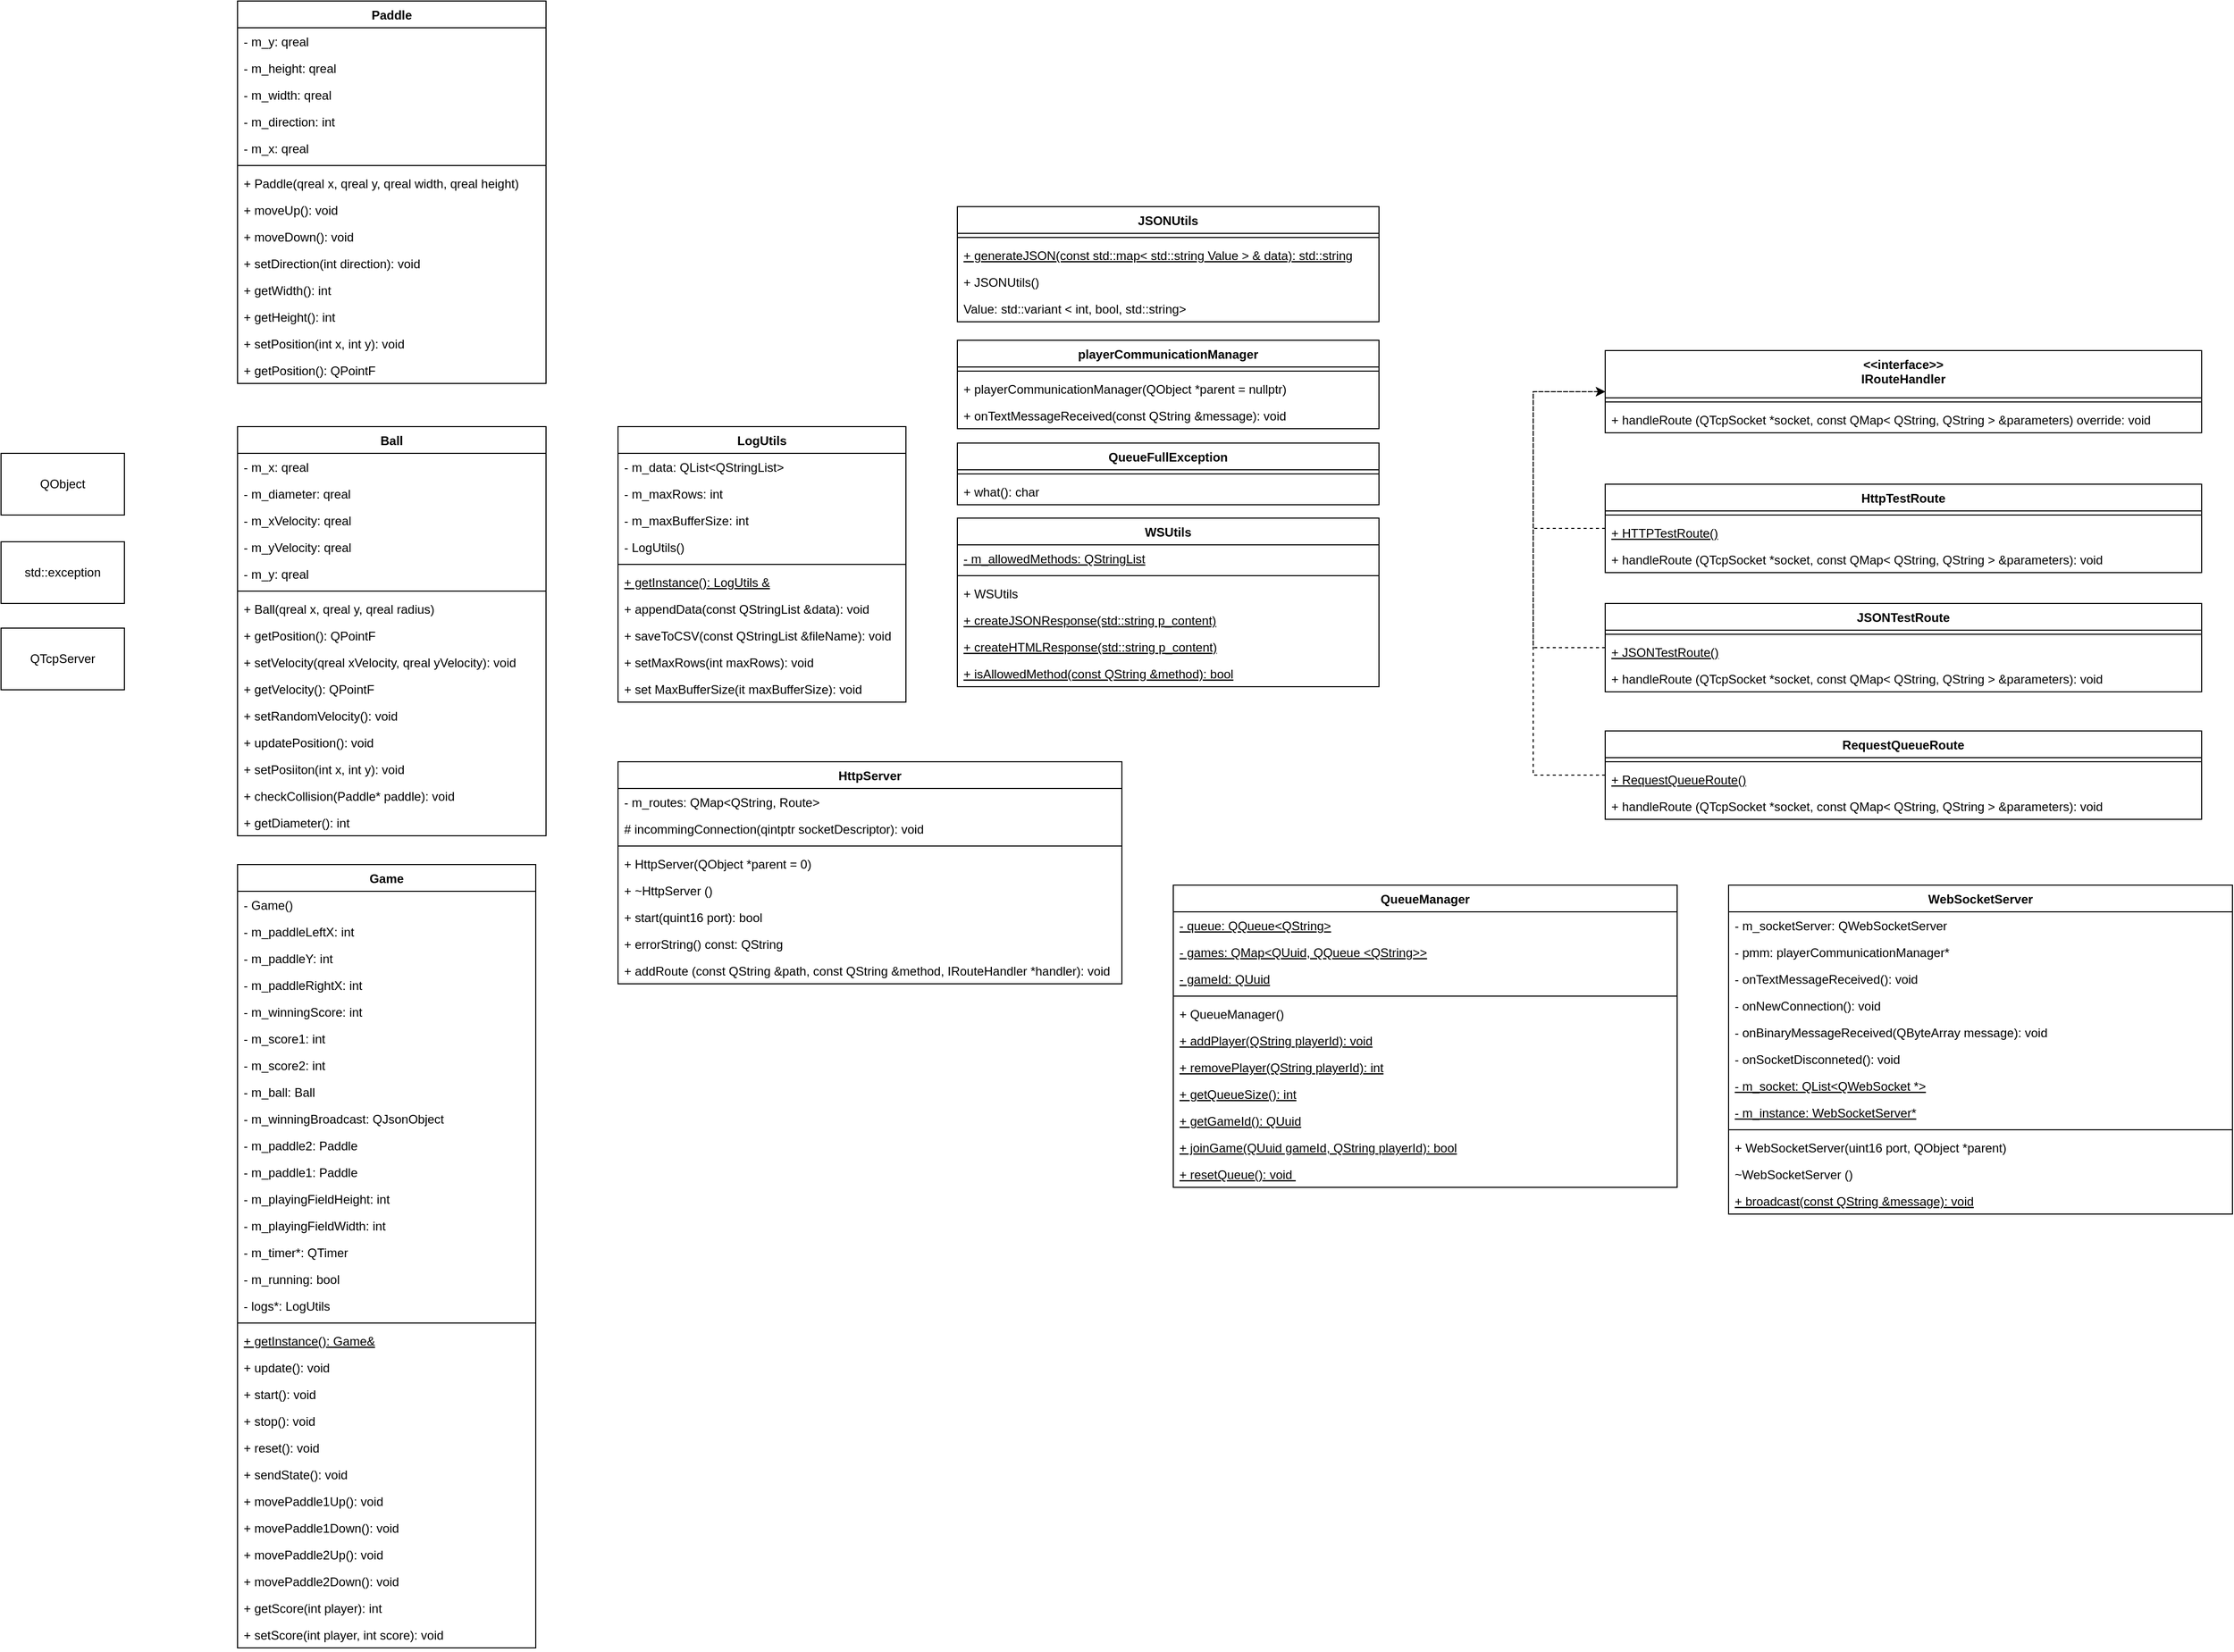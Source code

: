 <mxfile version="20.8.16" type="device"><diagram name="Seite-1" id="2sQhx_eZwAP0wPz7Xhob"><mxGraphModel dx="1865" dy="2414" grid="1" gridSize="10" guides="1" tooltips="1" connect="1" arrows="1" fold="1" page="1" pageScale="1" pageWidth="827" pageHeight="1169" math="0" shadow="0"><root><mxCell id="0"/><mxCell id="1" parent="0"/><mxCell id="B5m7wFDqo0zhQcDGige_-2" value="Ball" style="swimlane;fontStyle=1;align=center;verticalAlign=top;childLayout=stackLayout;horizontal=1;startSize=26;horizontalStack=0;resizeParent=1;resizeParentMax=0;resizeLast=0;collapsible=1;marginBottom=0;" vertex="1" parent="1"><mxGeometry x="300" y="54" width="300" height="398" as="geometry"/></mxCell><mxCell id="B5m7wFDqo0zhQcDGige_-222" value="- m_x: qreal" style="text;strokeColor=none;fillColor=none;align=left;verticalAlign=top;spacingLeft=4;spacingRight=4;overflow=hidden;rotatable=0;points=[[0,0.5],[1,0.5]];portConstraint=eastwest;" vertex="1" parent="B5m7wFDqo0zhQcDGige_-2"><mxGeometry y="26" width="300" height="26" as="geometry"/></mxCell><mxCell id="B5m7wFDqo0zhQcDGige_-223" value="- m_diameter: qreal" style="text;strokeColor=none;fillColor=none;align=left;verticalAlign=top;spacingLeft=4;spacingRight=4;overflow=hidden;rotatable=0;points=[[0,0.5],[1,0.5]];portConstraint=eastwest;" vertex="1" parent="B5m7wFDqo0zhQcDGige_-2"><mxGeometry y="52" width="300" height="26" as="geometry"/></mxCell><mxCell id="B5m7wFDqo0zhQcDGige_-224" value="- m_xVelocity: qreal" style="text;strokeColor=none;fillColor=none;align=left;verticalAlign=top;spacingLeft=4;spacingRight=4;overflow=hidden;rotatable=0;points=[[0,0.5],[1,0.5]];portConstraint=eastwest;" vertex="1" parent="B5m7wFDqo0zhQcDGige_-2"><mxGeometry y="78" width="300" height="26" as="geometry"/></mxCell><mxCell id="B5m7wFDqo0zhQcDGige_-225" value="- m_yVelocity: qreal" style="text;strokeColor=none;fillColor=none;align=left;verticalAlign=top;spacingLeft=4;spacingRight=4;overflow=hidden;rotatable=0;points=[[0,0.5],[1,0.5]];portConstraint=eastwest;" vertex="1" parent="B5m7wFDqo0zhQcDGige_-2"><mxGeometry y="104" width="300" height="26" as="geometry"/></mxCell><mxCell id="B5m7wFDqo0zhQcDGige_-3" value="- m_y: qreal" style="text;strokeColor=none;fillColor=none;align=left;verticalAlign=top;spacingLeft=4;spacingRight=4;overflow=hidden;rotatable=0;points=[[0,0.5],[1,0.5]];portConstraint=eastwest;" vertex="1" parent="B5m7wFDqo0zhQcDGige_-2"><mxGeometry y="130" width="300" height="26" as="geometry"/></mxCell><mxCell id="B5m7wFDqo0zhQcDGige_-4" value="" style="line;strokeWidth=1;fillColor=none;align=left;verticalAlign=middle;spacingTop=-1;spacingLeft=3;spacingRight=3;rotatable=0;labelPosition=right;points=[];portConstraint=eastwest;strokeColor=inherit;" vertex="1" parent="B5m7wFDqo0zhQcDGige_-2"><mxGeometry y="156" width="300" height="8" as="geometry"/></mxCell><mxCell id="B5m7wFDqo0zhQcDGige_-5" value="+ Ball(qreal x, qreal y, qreal radius)" style="text;strokeColor=none;fillColor=none;align=left;verticalAlign=top;spacingLeft=4;spacingRight=4;overflow=hidden;rotatable=0;points=[[0,0.5],[1,0.5]];portConstraint=eastwest;" vertex="1" parent="B5m7wFDqo0zhQcDGige_-2"><mxGeometry y="164" width="300" height="26" as="geometry"/></mxCell><mxCell id="B5m7wFDqo0zhQcDGige_-226" value="+ getPosition(): QPointF" style="text;strokeColor=none;fillColor=none;align=left;verticalAlign=top;spacingLeft=4;spacingRight=4;overflow=hidden;rotatable=0;points=[[0,0.5],[1,0.5]];portConstraint=eastwest;" vertex="1" parent="B5m7wFDqo0zhQcDGige_-2"><mxGeometry y="190" width="300" height="26" as="geometry"/></mxCell><mxCell id="B5m7wFDqo0zhQcDGige_-227" value="+ setVelocity(qreal xVelocity, qreal yVelocity): void" style="text;strokeColor=none;fillColor=none;align=left;verticalAlign=top;spacingLeft=4;spacingRight=4;overflow=hidden;rotatable=0;points=[[0,0.5],[1,0.5]];portConstraint=eastwest;" vertex="1" parent="B5m7wFDqo0zhQcDGige_-2"><mxGeometry y="216" width="300" height="26" as="geometry"/></mxCell><mxCell id="B5m7wFDqo0zhQcDGige_-228" value="+ getVelocity(): QPointF" style="text;strokeColor=none;fillColor=none;align=left;verticalAlign=top;spacingLeft=4;spacingRight=4;overflow=hidden;rotatable=0;points=[[0,0.5],[1,0.5]];portConstraint=eastwest;" vertex="1" parent="B5m7wFDqo0zhQcDGige_-2"><mxGeometry y="242" width="300" height="26" as="geometry"/></mxCell><mxCell id="B5m7wFDqo0zhQcDGige_-229" value="+ setRandomVelocity(): void" style="text;strokeColor=none;fillColor=none;align=left;verticalAlign=top;spacingLeft=4;spacingRight=4;overflow=hidden;rotatable=0;points=[[0,0.5],[1,0.5]];portConstraint=eastwest;" vertex="1" parent="B5m7wFDqo0zhQcDGige_-2"><mxGeometry y="268" width="300" height="26" as="geometry"/></mxCell><mxCell id="B5m7wFDqo0zhQcDGige_-230" value="+ updatePosition(): void" style="text;strokeColor=none;fillColor=none;align=left;verticalAlign=top;spacingLeft=4;spacingRight=4;overflow=hidden;rotatable=0;points=[[0,0.5],[1,0.5]];portConstraint=eastwest;" vertex="1" parent="B5m7wFDqo0zhQcDGige_-2"><mxGeometry y="294" width="300" height="26" as="geometry"/></mxCell><mxCell id="B5m7wFDqo0zhQcDGige_-231" value="+ setPosiiton(int x, int y): void" style="text;strokeColor=none;fillColor=none;align=left;verticalAlign=top;spacingLeft=4;spacingRight=4;overflow=hidden;rotatable=0;points=[[0,0.5],[1,0.5]];portConstraint=eastwest;" vertex="1" parent="B5m7wFDqo0zhQcDGige_-2"><mxGeometry y="320" width="300" height="26" as="geometry"/></mxCell><mxCell id="B5m7wFDqo0zhQcDGige_-232" value="+ checkCollision(Paddle* paddle): void" style="text;strokeColor=none;fillColor=none;align=left;verticalAlign=top;spacingLeft=4;spacingRight=4;overflow=hidden;rotatable=0;points=[[0,0.5],[1,0.5]];portConstraint=eastwest;" vertex="1" parent="B5m7wFDqo0zhQcDGige_-2"><mxGeometry y="346" width="300" height="26" as="geometry"/></mxCell><mxCell id="B5m7wFDqo0zhQcDGige_-233" value="+ getDiameter(): int" style="text;strokeColor=none;fillColor=none;align=left;verticalAlign=top;spacingLeft=4;spacingRight=4;overflow=hidden;rotatable=0;points=[[0,0.5],[1,0.5]];portConstraint=eastwest;" vertex="1" parent="B5m7wFDqo0zhQcDGige_-2"><mxGeometry y="372" width="300" height="26" as="geometry"/></mxCell><mxCell id="B5m7wFDqo0zhQcDGige_-6" value="std::exception" style="rounded=0;whiteSpace=wrap;html=1;" vertex="1" parent="1"><mxGeometry x="70" y="166" width="120" height="60" as="geometry"/></mxCell><mxCell id="B5m7wFDqo0zhQcDGige_-7" value="QObject" style="rounded=0;whiteSpace=wrap;html=1;" vertex="1" parent="1"><mxGeometry x="70" y="80" width="120" height="60" as="geometry"/></mxCell><mxCell id="B5m7wFDqo0zhQcDGige_-8" value="QTcpServer" style="rounded=0;whiteSpace=wrap;html=1;" vertex="1" parent="1"><mxGeometry x="70" y="250" width="120" height="60" as="geometry"/></mxCell><mxCell id="B5m7wFDqo0zhQcDGige_-12" value="Game" style="swimlane;fontStyle=1;align=center;verticalAlign=top;childLayout=stackLayout;horizontal=1;startSize=26;horizontalStack=0;resizeParent=1;resizeParentMax=0;resizeLast=0;collapsible=1;marginBottom=0;" vertex="1" parent="1"><mxGeometry x="300" y="480" width="290" height="762" as="geometry"/></mxCell><mxCell id="B5m7wFDqo0zhQcDGige_-184" value="- Game()" style="text;strokeColor=none;fillColor=none;align=left;verticalAlign=top;spacingLeft=4;spacingRight=4;overflow=hidden;rotatable=0;points=[[0,0.5],[1,0.5]];portConstraint=eastwest;" vertex="1" parent="B5m7wFDqo0zhQcDGige_-12"><mxGeometry y="26" width="290" height="26" as="geometry"/></mxCell><mxCell id="B5m7wFDqo0zhQcDGige_-13" value="- m_paddleLeftX: int" style="text;strokeColor=none;fillColor=none;align=left;verticalAlign=top;spacingLeft=4;spacingRight=4;overflow=hidden;rotatable=0;points=[[0,0.5],[1,0.5]];portConstraint=eastwest;" vertex="1" parent="B5m7wFDqo0zhQcDGige_-12"><mxGeometry y="52" width="290" height="26" as="geometry"/></mxCell><mxCell id="B5m7wFDqo0zhQcDGige_-153" value="- m_paddleY: int" style="text;strokeColor=none;fillColor=none;align=left;verticalAlign=top;spacingLeft=4;spacingRight=4;overflow=hidden;rotatable=0;points=[[0,0.5],[1,0.5]];portConstraint=eastwest;" vertex="1" parent="B5m7wFDqo0zhQcDGige_-12"><mxGeometry y="78" width="290" height="26" as="geometry"/></mxCell><mxCell id="B5m7wFDqo0zhQcDGige_-152" value="- m_paddleRightX: int" style="text;strokeColor=none;fillColor=none;align=left;verticalAlign=top;spacingLeft=4;spacingRight=4;overflow=hidden;rotatable=0;points=[[0,0.5],[1,0.5]];portConstraint=eastwest;" vertex="1" parent="B5m7wFDqo0zhQcDGige_-12"><mxGeometry y="104" width="290" height="26" as="geometry"/></mxCell><mxCell id="B5m7wFDqo0zhQcDGige_-154" value="- m_winningScore: int" style="text;strokeColor=none;fillColor=none;align=left;verticalAlign=top;spacingLeft=4;spacingRight=4;overflow=hidden;rotatable=0;points=[[0,0.5],[1,0.5]];portConstraint=eastwest;" vertex="1" parent="B5m7wFDqo0zhQcDGige_-12"><mxGeometry y="130" width="290" height="26" as="geometry"/></mxCell><mxCell id="B5m7wFDqo0zhQcDGige_-185" value="- m_score1: int" style="text;strokeColor=none;fillColor=none;align=left;verticalAlign=top;spacingLeft=4;spacingRight=4;overflow=hidden;rotatable=0;points=[[0,0.5],[1,0.5]];portConstraint=eastwest;" vertex="1" parent="B5m7wFDqo0zhQcDGige_-12"><mxGeometry y="156" width="290" height="26" as="geometry"/></mxCell><mxCell id="B5m7wFDqo0zhQcDGige_-186" value="- m_score2: int" style="text;strokeColor=none;fillColor=none;align=left;verticalAlign=top;spacingLeft=4;spacingRight=4;overflow=hidden;rotatable=0;points=[[0,0.5],[1,0.5]];portConstraint=eastwest;" vertex="1" parent="B5m7wFDqo0zhQcDGige_-12"><mxGeometry y="182" width="290" height="26" as="geometry"/></mxCell><mxCell id="B5m7wFDqo0zhQcDGige_-218" value="- m_ball: Ball" style="text;strokeColor=none;fillColor=none;align=left;verticalAlign=top;spacingLeft=4;spacingRight=4;overflow=hidden;rotatable=0;points=[[0,0.5],[1,0.5]];portConstraint=eastwest;" vertex="1" parent="B5m7wFDqo0zhQcDGige_-12"><mxGeometry y="208" width="290" height="26" as="geometry"/></mxCell><mxCell id="B5m7wFDqo0zhQcDGige_-219" value="- m_winningBroadcast: QJsonObject" style="text;strokeColor=none;fillColor=none;align=left;verticalAlign=top;spacingLeft=4;spacingRight=4;overflow=hidden;rotatable=0;points=[[0,0.5],[1,0.5]];portConstraint=eastwest;" vertex="1" parent="B5m7wFDqo0zhQcDGige_-12"><mxGeometry y="234" width="290" height="26" as="geometry"/></mxCell><mxCell id="B5m7wFDqo0zhQcDGige_-217" value="- m_paddle2: Paddle" style="text;strokeColor=none;fillColor=none;align=left;verticalAlign=top;spacingLeft=4;spacingRight=4;overflow=hidden;rotatable=0;points=[[0,0.5],[1,0.5]];portConstraint=eastwest;" vertex="1" parent="B5m7wFDqo0zhQcDGige_-12"><mxGeometry y="260" width="290" height="26" as="geometry"/></mxCell><mxCell id="B5m7wFDqo0zhQcDGige_-216" value="- m_paddle1: Paddle" style="text;strokeColor=none;fillColor=none;align=left;verticalAlign=top;spacingLeft=4;spacingRight=4;overflow=hidden;rotatable=0;points=[[0,0.5],[1,0.5]];portConstraint=eastwest;" vertex="1" parent="B5m7wFDqo0zhQcDGige_-12"><mxGeometry y="286" width="290" height="26" as="geometry"/></mxCell><mxCell id="B5m7wFDqo0zhQcDGige_-190" value="- m_playingFieldHeight: int" style="text;strokeColor=none;fillColor=none;align=left;verticalAlign=top;spacingLeft=4;spacingRight=4;overflow=hidden;rotatable=0;points=[[0,0.5],[1,0.5]];portConstraint=eastwest;" vertex="1" parent="B5m7wFDqo0zhQcDGige_-12"><mxGeometry y="312" width="290" height="26" as="geometry"/></mxCell><mxCell id="B5m7wFDqo0zhQcDGige_-189" value="- m_playingFieldWidth: int" style="text;strokeColor=none;fillColor=none;align=left;verticalAlign=top;spacingLeft=4;spacingRight=4;overflow=hidden;rotatable=0;points=[[0,0.5],[1,0.5]];portConstraint=eastwest;" vertex="1" parent="B5m7wFDqo0zhQcDGige_-12"><mxGeometry y="338" width="290" height="26" as="geometry"/></mxCell><mxCell id="B5m7wFDqo0zhQcDGige_-188" value="- m_timer*: QTimer" style="text;strokeColor=none;fillColor=none;align=left;verticalAlign=top;spacingLeft=4;spacingRight=4;overflow=hidden;rotatable=0;points=[[0,0.5],[1,0.5]];portConstraint=eastwest;" vertex="1" parent="B5m7wFDqo0zhQcDGige_-12"><mxGeometry y="364" width="290" height="26" as="geometry"/></mxCell><mxCell id="B5m7wFDqo0zhQcDGige_-187" value="- m_running: bool" style="text;strokeColor=none;fillColor=none;align=left;verticalAlign=top;spacingLeft=4;spacingRight=4;overflow=hidden;rotatable=0;points=[[0,0.5],[1,0.5]];portConstraint=eastwest;" vertex="1" parent="B5m7wFDqo0zhQcDGige_-12"><mxGeometry y="390" width="290" height="26" as="geometry"/></mxCell><mxCell id="B5m7wFDqo0zhQcDGige_-220" value="- logs*: LogUtils" style="text;strokeColor=none;fillColor=none;align=left;verticalAlign=top;spacingLeft=4;spacingRight=4;overflow=hidden;rotatable=0;points=[[0,0.5],[1,0.5]];portConstraint=eastwest;" vertex="1" parent="B5m7wFDqo0zhQcDGige_-12"><mxGeometry y="416" width="290" height="26" as="geometry"/></mxCell><mxCell id="B5m7wFDqo0zhQcDGige_-14" value="" style="line;strokeWidth=1;fillColor=none;align=left;verticalAlign=middle;spacingTop=-1;spacingLeft=3;spacingRight=3;rotatable=0;labelPosition=right;points=[];portConstraint=eastwest;strokeColor=inherit;" vertex="1" parent="B5m7wFDqo0zhQcDGige_-12"><mxGeometry y="442" width="290" height="8" as="geometry"/></mxCell><mxCell id="B5m7wFDqo0zhQcDGige_-15" value="+ getInstance(): Game&amp;" style="text;strokeColor=none;fillColor=none;align=left;verticalAlign=top;spacingLeft=4;spacingRight=4;overflow=hidden;rotatable=0;points=[[0,0.5],[1,0.5]];portConstraint=eastwest;fontStyle=4" vertex="1" parent="B5m7wFDqo0zhQcDGige_-12"><mxGeometry y="450" width="290" height="26" as="geometry"/></mxCell><mxCell id="B5m7wFDqo0zhQcDGige_-155" value="+ update(): void" style="text;strokeColor=none;fillColor=none;align=left;verticalAlign=top;spacingLeft=4;spacingRight=4;overflow=hidden;rotatable=0;points=[[0,0.5],[1,0.5]];portConstraint=eastwest;fontStyle=0" vertex="1" parent="B5m7wFDqo0zhQcDGige_-12"><mxGeometry y="476" width="290" height="26" as="geometry"/></mxCell><mxCell id="B5m7wFDqo0zhQcDGige_-156" value="+ start(): void" style="text;strokeColor=none;fillColor=none;align=left;verticalAlign=top;spacingLeft=4;spacingRight=4;overflow=hidden;rotatable=0;points=[[0,0.5],[1,0.5]];portConstraint=eastwest;fontStyle=0" vertex="1" parent="B5m7wFDqo0zhQcDGige_-12"><mxGeometry y="502" width="290" height="26" as="geometry"/></mxCell><mxCell id="B5m7wFDqo0zhQcDGige_-157" value="+ stop(): void" style="text;strokeColor=none;fillColor=none;align=left;verticalAlign=top;spacingLeft=4;spacingRight=4;overflow=hidden;rotatable=0;points=[[0,0.5],[1,0.5]];portConstraint=eastwest;fontStyle=0" vertex="1" parent="B5m7wFDqo0zhQcDGige_-12"><mxGeometry y="528" width="290" height="26" as="geometry"/></mxCell><mxCell id="B5m7wFDqo0zhQcDGige_-158" value="+ reset(): void" style="text;strokeColor=none;fillColor=none;align=left;verticalAlign=top;spacingLeft=4;spacingRight=4;overflow=hidden;rotatable=0;points=[[0,0.5],[1,0.5]];portConstraint=eastwest;fontStyle=0" vertex="1" parent="B5m7wFDqo0zhQcDGige_-12"><mxGeometry y="554" width="290" height="26" as="geometry"/></mxCell><mxCell id="B5m7wFDqo0zhQcDGige_-159" value="+ sendState(): void" style="text;strokeColor=none;fillColor=none;align=left;verticalAlign=top;spacingLeft=4;spacingRight=4;overflow=hidden;rotatable=0;points=[[0,0.5],[1,0.5]];portConstraint=eastwest;fontStyle=0" vertex="1" parent="B5m7wFDqo0zhQcDGige_-12"><mxGeometry y="580" width="290" height="26" as="geometry"/></mxCell><mxCell id="B5m7wFDqo0zhQcDGige_-160" value="+ movePaddle1Up(): void" style="text;strokeColor=none;fillColor=none;align=left;verticalAlign=top;spacingLeft=4;spacingRight=4;overflow=hidden;rotatable=0;points=[[0,0.5],[1,0.5]];portConstraint=eastwest;fontStyle=0" vertex="1" parent="B5m7wFDqo0zhQcDGige_-12"><mxGeometry y="606" width="290" height="26" as="geometry"/></mxCell><mxCell id="B5m7wFDqo0zhQcDGige_-161" value="+ movePaddle1Down(): void" style="text;strokeColor=none;fillColor=none;align=left;verticalAlign=top;spacingLeft=4;spacingRight=4;overflow=hidden;rotatable=0;points=[[0,0.5],[1,0.5]];portConstraint=eastwest;fontStyle=0" vertex="1" parent="B5m7wFDqo0zhQcDGige_-12"><mxGeometry y="632" width="290" height="26" as="geometry"/></mxCell><mxCell id="B5m7wFDqo0zhQcDGige_-163" value="+ movePaddle2Up(): void" style="text;strokeColor=none;fillColor=none;align=left;verticalAlign=top;spacingLeft=4;spacingRight=4;overflow=hidden;rotatable=0;points=[[0,0.5],[1,0.5]];portConstraint=eastwest;fontStyle=0" vertex="1" parent="B5m7wFDqo0zhQcDGige_-12"><mxGeometry y="658" width="290" height="26" as="geometry"/></mxCell><mxCell id="B5m7wFDqo0zhQcDGige_-162" value="+ movePaddle2Down(): void" style="text;strokeColor=none;fillColor=none;align=left;verticalAlign=top;spacingLeft=4;spacingRight=4;overflow=hidden;rotatable=0;points=[[0,0.5],[1,0.5]];portConstraint=eastwest;fontStyle=0" vertex="1" parent="B5m7wFDqo0zhQcDGige_-12"><mxGeometry y="684" width="290" height="26" as="geometry"/></mxCell><mxCell id="B5m7wFDqo0zhQcDGige_-164" value="+ getScore(int player): int" style="text;strokeColor=none;fillColor=none;align=left;verticalAlign=top;spacingLeft=4;spacingRight=4;overflow=hidden;rotatable=0;points=[[0,0.5],[1,0.5]];portConstraint=eastwest;fontStyle=0" vertex="1" parent="B5m7wFDqo0zhQcDGige_-12"><mxGeometry y="710" width="290" height="26" as="geometry"/></mxCell><mxCell id="B5m7wFDqo0zhQcDGige_-165" value="+ setScore(int player, int score): void" style="text;strokeColor=none;fillColor=none;align=left;verticalAlign=top;spacingLeft=4;spacingRight=4;overflow=hidden;rotatable=0;points=[[0,0.5],[1,0.5]];portConstraint=eastwest;fontStyle=0" vertex="1" parent="B5m7wFDqo0zhQcDGige_-12"><mxGeometry y="736" width="290" height="26" as="geometry"/></mxCell><mxCell id="B5m7wFDqo0zhQcDGige_-20" value="Paddle" style="swimlane;fontStyle=1;align=center;verticalAlign=top;childLayout=stackLayout;horizontal=1;startSize=26;horizontalStack=0;resizeParent=1;resizeParentMax=0;resizeLast=0;collapsible=1;marginBottom=0;" vertex="1" parent="1"><mxGeometry x="300" y="-360" width="300" height="372" as="geometry"/></mxCell><mxCell id="B5m7wFDqo0zhQcDGige_-234" value="- m_y: qreal" style="text;strokeColor=none;fillColor=none;align=left;verticalAlign=top;spacingLeft=4;spacingRight=4;overflow=hidden;rotatable=0;points=[[0,0.5],[1,0.5]];portConstraint=eastwest;" vertex="1" parent="B5m7wFDqo0zhQcDGige_-20"><mxGeometry y="26" width="300" height="26" as="geometry"/></mxCell><mxCell id="B5m7wFDqo0zhQcDGige_-236" value="- m_height: qreal" style="text;strokeColor=none;fillColor=none;align=left;verticalAlign=top;spacingLeft=4;spacingRight=4;overflow=hidden;rotatable=0;points=[[0,0.5],[1,0.5]];portConstraint=eastwest;" vertex="1" parent="B5m7wFDqo0zhQcDGige_-20"><mxGeometry y="52" width="300" height="26" as="geometry"/></mxCell><mxCell id="B5m7wFDqo0zhQcDGige_-235" value="- m_width: qreal" style="text;strokeColor=none;fillColor=none;align=left;verticalAlign=top;spacingLeft=4;spacingRight=4;overflow=hidden;rotatable=0;points=[[0,0.5],[1,0.5]];portConstraint=eastwest;" vertex="1" parent="B5m7wFDqo0zhQcDGige_-20"><mxGeometry y="78" width="300" height="26" as="geometry"/></mxCell><mxCell id="B5m7wFDqo0zhQcDGige_-237" value="- m_direction: int" style="text;strokeColor=none;fillColor=none;align=left;verticalAlign=top;spacingLeft=4;spacingRight=4;overflow=hidden;rotatable=0;points=[[0,0.5],[1,0.5]];portConstraint=eastwest;" vertex="1" parent="B5m7wFDqo0zhQcDGige_-20"><mxGeometry y="104" width="300" height="26" as="geometry"/></mxCell><mxCell id="B5m7wFDqo0zhQcDGige_-21" value="- m_x: qreal" style="text;strokeColor=none;fillColor=none;align=left;verticalAlign=top;spacingLeft=4;spacingRight=4;overflow=hidden;rotatable=0;points=[[0,0.5],[1,0.5]];portConstraint=eastwest;" vertex="1" parent="B5m7wFDqo0zhQcDGige_-20"><mxGeometry y="130" width="300" height="26" as="geometry"/></mxCell><mxCell id="B5m7wFDqo0zhQcDGige_-22" value="" style="line;strokeWidth=1;fillColor=none;align=left;verticalAlign=middle;spacingTop=-1;spacingLeft=3;spacingRight=3;rotatable=0;labelPosition=right;points=[];portConstraint=eastwest;strokeColor=inherit;" vertex="1" parent="B5m7wFDqo0zhQcDGige_-20"><mxGeometry y="156" width="300" height="8" as="geometry"/></mxCell><mxCell id="B5m7wFDqo0zhQcDGige_-23" value="+ Paddle(qreal x, qreal y, qreal width, qreal height)" style="text;strokeColor=none;fillColor=none;align=left;verticalAlign=top;spacingLeft=4;spacingRight=4;overflow=hidden;rotatable=0;points=[[0,0.5],[1,0.5]];portConstraint=eastwest;" vertex="1" parent="B5m7wFDqo0zhQcDGige_-20"><mxGeometry y="164" width="300" height="26" as="geometry"/></mxCell><mxCell id="B5m7wFDqo0zhQcDGige_-238" value="+ moveUp(): void" style="text;strokeColor=none;fillColor=none;align=left;verticalAlign=top;spacingLeft=4;spacingRight=4;overflow=hidden;rotatable=0;points=[[0,0.5],[1,0.5]];portConstraint=eastwest;" vertex="1" parent="B5m7wFDqo0zhQcDGige_-20"><mxGeometry y="190" width="300" height="26" as="geometry"/></mxCell><mxCell id="B5m7wFDqo0zhQcDGige_-239" value="+ moveDown(): void" style="text;strokeColor=none;fillColor=none;align=left;verticalAlign=top;spacingLeft=4;spacingRight=4;overflow=hidden;rotatable=0;points=[[0,0.5],[1,0.5]];portConstraint=eastwest;" vertex="1" parent="B5m7wFDqo0zhQcDGige_-20"><mxGeometry y="216" width="300" height="26" as="geometry"/></mxCell><mxCell id="B5m7wFDqo0zhQcDGige_-240" value="+ setDirection(int direction): void" style="text;strokeColor=none;fillColor=none;align=left;verticalAlign=top;spacingLeft=4;spacingRight=4;overflow=hidden;rotatable=0;points=[[0,0.5],[1,0.5]];portConstraint=eastwest;" vertex="1" parent="B5m7wFDqo0zhQcDGige_-20"><mxGeometry y="242" width="300" height="26" as="geometry"/></mxCell><mxCell id="B5m7wFDqo0zhQcDGige_-241" value="+ getWidth(): int" style="text;strokeColor=none;fillColor=none;align=left;verticalAlign=top;spacingLeft=4;spacingRight=4;overflow=hidden;rotatable=0;points=[[0,0.5],[1,0.5]];portConstraint=eastwest;" vertex="1" parent="B5m7wFDqo0zhQcDGige_-20"><mxGeometry y="268" width="300" height="26" as="geometry"/></mxCell><mxCell id="B5m7wFDqo0zhQcDGige_-242" value="+ getHeight(): int" style="text;strokeColor=none;fillColor=none;align=left;verticalAlign=top;spacingLeft=4;spacingRight=4;overflow=hidden;rotatable=0;points=[[0,0.5],[1,0.5]];portConstraint=eastwest;" vertex="1" parent="B5m7wFDqo0zhQcDGige_-20"><mxGeometry y="294" width="300" height="26" as="geometry"/></mxCell><mxCell id="B5m7wFDqo0zhQcDGige_-243" value="+ setPosition(int x, int y): void" style="text;strokeColor=none;fillColor=none;align=left;verticalAlign=top;spacingLeft=4;spacingRight=4;overflow=hidden;rotatable=0;points=[[0,0.5],[1,0.5]];portConstraint=eastwest;" vertex="1" parent="B5m7wFDqo0zhQcDGige_-20"><mxGeometry y="320" width="300" height="26" as="geometry"/></mxCell><mxCell id="B5m7wFDqo0zhQcDGige_-244" value="+ getPosition(): QPointF" style="text;strokeColor=none;fillColor=none;align=left;verticalAlign=top;spacingLeft=4;spacingRight=4;overflow=hidden;rotatable=0;points=[[0,0.5],[1,0.5]];portConstraint=eastwest;" vertex="1" parent="B5m7wFDqo0zhQcDGige_-20"><mxGeometry y="346" width="300" height="26" as="geometry"/></mxCell><mxCell id="B5m7wFDqo0zhQcDGige_-24" value="LogUtils" style="swimlane;fontStyle=1;align=center;verticalAlign=top;childLayout=stackLayout;horizontal=1;startSize=26;horizontalStack=0;resizeParent=1;resizeParentMax=0;resizeLast=0;collapsible=1;marginBottom=0;" vertex="1" parent="1"><mxGeometry x="670" y="54" width="280" height="268" as="geometry"/></mxCell><mxCell id="B5m7wFDqo0zhQcDGige_-25" value="- m_data: QList&lt;QStringList&gt;" style="text;strokeColor=none;fillColor=none;align=left;verticalAlign=top;spacingLeft=4;spacingRight=4;overflow=hidden;rotatable=0;points=[[0,0.5],[1,0.5]];portConstraint=eastwest;" vertex="1" parent="B5m7wFDqo0zhQcDGige_-24"><mxGeometry y="26" width="280" height="26" as="geometry"/></mxCell><mxCell id="B5m7wFDqo0zhQcDGige_-28" value="- m_maxRows: int" style="text;strokeColor=none;fillColor=none;align=left;verticalAlign=top;spacingLeft=4;spacingRight=4;overflow=hidden;rotatable=0;points=[[0,0.5],[1,0.5]];portConstraint=eastwest;" vertex="1" parent="B5m7wFDqo0zhQcDGige_-24"><mxGeometry y="52" width="280" height="26" as="geometry"/></mxCell><mxCell id="B5m7wFDqo0zhQcDGige_-29" value="- m_maxBufferSize: int" style="text;strokeColor=none;fillColor=none;align=left;verticalAlign=top;spacingLeft=4;spacingRight=4;overflow=hidden;rotatable=0;points=[[0,0.5],[1,0.5]];portConstraint=eastwest;" vertex="1" parent="B5m7wFDqo0zhQcDGige_-24"><mxGeometry y="78" width="280" height="26" as="geometry"/></mxCell><mxCell id="B5m7wFDqo0zhQcDGige_-30" value="- LogUtils()" style="text;strokeColor=none;fillColor=none;align=left;verticalAlign=top;spacingLeft=4;spacingRight=4;overflow=hidden;rotatable=0;points=[[0,0.5],[1,0.5]];portConstraint=eastwest;" vertex="1" parent="B5m7wFDqo0zhQcDGige_-24"><mxGeometry y="104" width="280" height="26" as="geometry"/></mxCell><mxCell id="B5m7wFDqo0zhQcDGige_-26" value="" style="line;strokeWidth=1;fillColor=none;align=left;verticalAlign=middle;spacingTop=-1;spacingLeft=3;spacingRight=3;rotatable=0;labelPosition=right;points=[];portConstraint=eastwest;strokeColor=inherit;" vertex="1" parent="B5m7wFDqo0zhQcDGige_-24"><mxGeometry y="130" width="280" height="8" as="geometry"/></mxCell><mxCell id="B5m7wFDqo0zhQcDGige_-27" value="+ getInstance(): LogUtils &amp;" style="text;strokeColor=none;fillColor=none;align=left;verticalAlign=top;spacingLeft=4;spacingRight=4;overflow=hidden;rotatable=0;points=[[0,0.5],[1,0.5]];portConstraint=eastwest;fontStyle=4" vertex="1" parent="B5m7wFDqo0zhQcDGige_-24"><mxGeometry y="138" width="280" height="26" as="geometry"/></mxCell><mxCell id="B5m7wFDqo0zhQcDGige_-31" value="+ appendData(const QStringList &amp;data): void" style="text;strokeColor=none;fillColor=none;align=left;verticalAlign=top;spacingLeft=4;spacingRight=4;overflow=hidden;rotatable=0;points=[[0,0.5],[1,0.5]];portConstraint=eastwest;fontStyle=0" vertex="1" parent="B5m7wFDqo0zhQcDGige_-24"><mxGeometry y="164" width="280" height="26" as="geometry"/></mxCell><mxCell id="B5m7wFDqo0zhQcDGige_-32" value="+ saveToCSV(const QStringList &amp;fileName): void&#10;" style="text;strokeColor=none;fillColor=none;align=left;verticalAlign=top;spacingLeft=4;spacingRight=4;overflow=hidden;rotatable=0;points=[[0,0.5],[1,0.5]];portConstraint=eastwest;fontStyle=0" vertex="1" parent="B5m7wFDqo0zhQcDGige_-24"><mxGeometry y="190" width="280" height="26" as="geometry"/></mxCell><mxCell id="B5m7wFDqo0zhQcDGige_-33" value="+ setMaxRows(int maxRows): void" style="text;strokeColor=none;fillColor=none;align=left;verticalAlign=top;spacingLeft=4;spacingRight=4;overflow=hidden;rotatable=0;points=[[0,0.5],[1,0.5]];portConstraint=eastwest;fontStyle=0" vertex="1" parent="B5m7wFDqo0zhQcDGige_-24"><mxGeometry y="216" width="280" height="26" as="geometry"/></mxCell><mxCell id="B5m7wFDqo0zhQcDGige_-34" value="+ set MaxBufferSize(it maxBufferSize): void" style="text;strokeColor=none;fillColor=none;align=left;verticalAlign=top;spacingLeft=4;spacingRight=4;overflow=hidden;rotatable=0;points=[[0,0.5],[1,0.5]];portConstraint=eastwest;fontStyle=0" vertex="1" parent="B5m7wFDqo0zhQcDGige_-24"><mxGeometry y="242" width="280" height="26" as="geometry"/></mxCell><mxCell id="B5m7wFDqo0zhQcDGige_-35" value="HttpServer" style="swimlane;fontStyle=1;align=center;verticalAlign=top;childLayout=stackLayout;horizontal=1;startSize=26;horizontalStack=0;resizeParent=1;resizeParentMax=0;resizeLast=0;collapsible=1;marginBottom=0;" vertex="1" parent="1"><mxGeometry x="670" y="380" width="490" height="216" as="geometry"/></mxCell><mxCell id="B5m7wFDqo0zhQcDGige_-36" value="- m_routes: QMap&lt;QString, Route&gt;" style="text;strokeColor=none;fillColor=none;align=left;verticalAlign=top;spacingLeft=4;spacingRight=4;overflow=hidden;rotatable=0;points=[[0,0.5],[1,0.5]];portConstraint=eastwest;" vertex="1" parent="B5m7wFDqo0zhQcDGige_-35"><mxGeometry y="26" width="490" height="26" as="geometry"/></mxCell><mxCell id="B5m7wFDqo0zhQcDGige_-37" value="# incommingConnection(qintptr socketDescriptor): void" style="text;strokeColor=none;fillColor=none;align=left;verticalAlign=top;spacingLeft=4;spacingRight=4;overflow=hidden;rotatable=0;points=[[0,0.5],[1,0.5]];portConstraint=eastwest;" vertex="1" parent="B5m7wFDqo0zhQcDGige_-35"><mxGeometry y="52" width="490" height="26" as="geometry"/></mxCell><mxCell id="B5m7wFDqo0zhQcDGige_-40" value="" style="line;strokeWidth=1;fillColor=none;align=left;verticalAlign=middle;spacingTop=-1;spacingLeft=3;spacingRight=3;rotatable=0;labelPosition=right;points=[];portConstraint=eastwest;strokeColor=inherit;" vertex="1" parent="B5m7wFDqo0zhQcDGige_-35"><mxGeometry y="78" width="490" height="8" as="geometry"/></mxCell><mxCell id="B5m7wFDqo0zhQcDGige_-41" value="+ HttpServer(QObject *parent = 0)" style="text;strokeColor=none;fillColor=none;align=left;verticalAlign=top;spacingLeft=4;spacingRight=4;overflow=hidden;rotatable=0;points=[[0,0.5],[1,0.5]];portConstraint=eastwest;fontStyle=0" vertex="1" parent="B5m7wFDqo0zhQcDGige_-35"><mxGeometry y="86" width="490" height="26" as="geometry"/></mxCell><mxCell id="B5m7wFDqo0zhQcDGige_-42" value="+ ~HttpServer ()" style="text;strokeColor=none;fillColor=none;align=left;verticalAlign=top;spacingLeft=4;spacingRight=4;overflow=hidden;rotatable=0;points=[[0,0.5],[1,0.5]];portConstraint=eastwest;fontStyle=0" vertex="1" parent="B5m7wFDqo0zhQcDGige_-35"><mxGeometry y="112" width="490" height="26" as="geometry"/></mxCell><mxCell id="B5m7wFDqo0zhQcDGige_-43" value="+ start(quint16 port): bool" style="text;strokeColor=none;fillColor=none;align=left;verticalAlign=top;spacingLeft=4;spacingRight=4;overflow=hidden;rotatable=0;points=[[0,0.5],[1,0.5]];portConstraint=eastwest;fontStyle=0" vertex="1" parent="B5m7wFDqo0zhQcDGige_-35"><mxGeometry y="138" width="490" height="26" as="geometry"/></mxCell><mxCell id="B5m7wFDqo0zhQcDGige_-44" value="+ errorString() const: QString" style="text;strokeColor=none;fillColor=none;align=left;verticalAlign=top;spacingLeft=4;spacingRight=4;overflow=hidden;rotatable=0;points=[[0,0.5],[1,0.5]];portConstraint=eastwest;fontStyle=0" vertex="1" parent="B5m7wFDqo0zhQcDGige_-35"><mxGeometry y="164" width="490" height="26" as="geometry"/></mxCell><mxCell id="B5m7wFDqo0zhQcDGige_-45" value="+ addRoute (const QString &amp;path, const QString &amp;method, IRouteHandler *handler): void" style="text;strokeColor=none;fillColor=none;align=left;verticalAlign=top;spacingLeft=4;spacingRight=4;overflow=hidden;rotatable=0;points=[[0,0.5],[1,0.5]];portConstraint=eastwest;fontStyle=0" vertex="1" parent="B5m7wFDqo0zhQcDGige_-35"><mxGeometry y="190" width="490" height="26" as="geometry"/></mxCell><mxCell id="B5m7wFDqo0zhQcDGige_-47" value="&lt;&lt;interface&gt;&gt;&#10;IRouteHandler" style="swimlane;fontStyle=1;align=center;verticalAlign=top;childLayout=stackLayout;horizontal=1;startSize=46;horizontalStack=0;resizeParent=1;resizeParentMax=0;resizeLast=0;collapsible=1;marginBottom=0;" vertex="1" parent="1"><mxGeometry x="1630" y="-20" width="580" height="80" as="geometry"/></mxCell><mxCell id="B5m7wFDqo0zhQcDGige_-52" value="" style="line;strokeWidth=1;fillColor=none;align=left;verticalAlign=middle;spacingTop=-1;spacingLeft=3;spacingRight=3;rotatable=0;labelPosition=right;points=[];portConstraint=eastwest;strokeColor=inherit;" vertex="1" parent="B5m7wFDqo0zhQcDGige_-47"><mxGeometry y="46" width="580" height="8" as="geometry"/></mxCell><mxCell id="B5m7wFDqo0zhQcDGige_-54" value="+ handleRoute (QTcpSocket *socket, const QMap&lt; QString, QString &gt; &amp;parameters) override: void" style="text;strokeColor=none;fillColor=none;align=left;verticalAlign=top;spacingLeft=4;spacingRight=4;overflow=hidden;rotatable=0;points=[[0,0.5],[1,0.5]];portConstraint=eastwest;fontStyle=0" vertex="1" parent="B5m7wFDqo0zhQcDGige_-47"><mxGeometry y="54" width="580" height="26" as="geometry"/></mxCell><mxCell id="B5m7wFDqo0zhQcDGige_-63" style="edgeStyle=orthogonalEdgeStyle;rounded=0;orthogonalLoop=1;jettySize=auto;html=1;dashed=1;" edge="1" parent="1" source="B5m7wFDqo0zhQcDGige_-58" target="B5m7wFDqo0zhQcDGige_-47"><mxGeometry relative="1" as="geometry"><Array as="points"><mxPoint x="1560" y="153"/><mxPoint x="1560" y="20"/></Array></mxGeometry></mxCell><mxCell id="B5m7wFDqo0zhQcDGige_-58" value="HttpTestRoute" style="swimlane;fontStyle=1;align=center;verticalAlign=top;childLayout=stackLayout;horizontal=1;startSize=26;horizontalStack=0;resizeParent=1;resizeParentMax=0;resizeLast=0;collapsible=1;marginBottom=0;" vertex="1" parent="1"><mxGeometry x="1630" y="110" width="580" height="86" as="geometry"/></mxCell><mxCell id="B5m7wFDqo0zhQcDGige_-59" value="" style="line;strokeWidth=1;fillColor=none;align=left;verticalAlign=middle;spacingTop=-1;spacingLeft=3;spacingRight=3;rotatable=0;labelPosition=right;points=[];portConstraint=eastwest;strokeColor=inherit;" vertex="1" parent="B5m7wFDqo0zhQcDGige_-58"><mxGeometry y="26" width="580" height="8" as="geometry"/></mxCell><mxCell id="B5m7wFDqo0zhQcDGige_-60" value="+ HTTPTestRoute()" style="text;strokeColor=none;fillColor=none;align=left;verticalAlign=top;spacingLeft=4;spacingRight=4;overflow=hidden;rotatable=0;points=[[0,0.5],[1,0.5]];portConstraint=eastwest;fontStyle=4" vertex="1" parent="B5m7wFDqo0zhQcDGige_-58"><mxGeometry y="34" width="580" height="26" as="geometry"/></mxCell><mxCell id="B5m7wFDqo0zhQcDGige_-62" value="+ handleRoute (QTcpSocket *socket, const QMap&lt; QString, QString &gt; &amp;parameters): void" style="text;strokeColor=none;fillColor=none;align=left;verticalAlign=top;spacingLeft=4;spacingRight=4;overflow=hidden;rotatable=0;points=[[0,0.5],[1,0.5]];portConstraint=eastwest;fontStyle=0" vertex="1" parent="B5m7wFDqo0zhQcDGige_-58"><mxGeometry y="60" width="580" height="26" as="geometry"/></mxCell><mxCell id="B5m7wFDqo0zhQcDGige_-70" style="edgeStyle=orthogonalEdgeStyle;rounded=0;orthogonalLoop=1;jettySize=auto;html=1;dashed=1;" edge="1" parent="1" source="B5m7wFDqo0zhQcDGige_-64" target="B5m7wFDqo0zhQcDGige_-47"><mxGeometry relative="1" as="geometry"><Array as="points"><mxPoint x="1560" y="269"/><mxPoint x="1560" y="20"/></Array></mxGeometry></mxCell><mxCell id="B5m7wFDqo0zhQcDGige_-64" value="JSONTestRoute" style="swimlane;fontStyle=1;align=center;verticalAlign=top;childLayout=stackLayout;horizontal=1;startSize=26;horizontalStack=0;resizeParent=1;resizeParentMax=0;resizeLast=0;collapsible=1;marginBottom=0;" vertex="1" parent="1"><mxGeometry x="1630" y="226" width="580" height="86" as="geometry"/></mxCell><mxCell id="B5m7wFDqo0zhQcDGige_-65" value="" style="line;strokeWidth=1;fillColor=none;align=left;verticalAlign=middle;spacingTop=-1;spacingLeft=3;spacingRight=3;rotatable=0;labelPosition=right;points=[];portConstraint=eastwest;strokeColor=inherit;" vertex="1" parent="B5m7wFDqo0zhQcDGige_-64"><mxGeometry y="26" width="580" height="8" as="geometry"/></mxCell><mxCell id="B5m7wFDqo0zhQcDGige_-66" value="+ JSONTestRoute()" style="text;strokeColor=none;fillColor=none;align=left;verticalAlign=top;spacingLeft=4;spacingRight=4;overflow=hidden;rotatable=0;points=[[0,0.5],[1,0.5]];portConstraint=eastwest;fontStyle=4" vertex="1" parent="B5m7wFDqo0zhQcDGige_-64"><mxGeometry y="34" width="580" height="26" as="geometry"/></mxCell><mxCell id="B5m7wFDqo0zhQcDGige_-69" value="+ handleRoute (QTcpSocket *socket, const QMap&lt; QString, QString &gt; &amp;parameters): void" style="text;strokeColor=none;fillColor=none;align=left;verticalAlign=top;spacingLeft=4;spacingRight=4;overflow=hidden;rotatable=0;points=[[0,0.5],[1,0.5]];portConstraint=eastwest;fontStyle=0" vertex="1" parent="B5m7wFDqo0zhQcDGige_-64"><mxGeometry y="60" width="580" height="26" as="geometry"/></mxCell><mxCell id="B5m7wFDqo0zhQcDGige_-75" style="edgeStyle=orthogonalEdgeStyle;rounded=0;orthogonalLoop=1;jettySize=auto;html=1;dashed=1;" edge="1" parent="1" source="B5m7wFDqo0zhQcDGige_-71" target="B5m7wFDqo0zhQcDGige_-47"><mxGeometry relative="1" as="geometry"><Array as="points"><mxPoint x="1560" y="393"/><mxPoint x="1560" y="20"/></Array></mxGeometry></mxCell><mxCell id="B5m7wFDqo0zhQcDGige_-71" value="RequestQueueRoute" style="swimlane;fontStyle=1;align=center;verticalAlign=top;childLayout=stackLayout;horizontal=1;startSize=26;horizontalStack=0;resizeParent=1;resizeParentMax=0;resizeLast=0;collapsible=1;marginBottom=0;" vertex="1" parent="1"><mxGeometry x="1630" y="350" width="580" height="86" as="geometry"/></mxCell><mxCell id="B5m7wFDqo0zhQcDGige_-72" value="" style="line;strokeWidth=1;fillColor=none;align=left;verticalAlign=middle;spacingTop=-1;spacingLeft=3;spacingRight=3;rotatable=0;labelPosition=right;points=[];portConstraint=eastwest;strokeColor=inherit;" vertex="1" parent="B5m7wFDqo0zhQcDGige_-71"><mxGeometry y="26" width="580" height="8" as="geometry"/></mxCell><mxCell id="B5m7wFDqo0zhQcDGige_-73" value="+ RequestQueueRoute()" style="text;strokeColor=none;fillColor=none;align=left;verticalAlign=top;spacingLeft=4;spacingRight=4;overflow=hidden;rotatable=0;points=[[0,0.5],[1,0.5]];portConstraint=eastwest;fontStyle=4" vertex="1" parent="B5m7wFDqo0zhQcDGige_-71"><mxGeometry y="34" width="580" height="26" as="geometry"/></mxCell><mxCell id="B5m7wFDqo0zhQcDGige_-74" value="+ handleRoute (QTcpSocket *socket, const QMap&lt; QString, QString &gt; &amp;parameters): void" style="text;strokeColor=none;fillColor=none;align=left;verticalAlign=top;spacingLeft=4;spacingRight=4;overflow=hidden;rotatable=0;points=[[0,0.5],[1,0.5]];portConstraint=eastwest;fontStyle=0" vertex="1" parent="B5m7wFDqo0zhQcDGige_-71"><mxGeometry y="60" width="580" height="26" as="geometry"/></mxCell><mxCell id="B5m7wFDqo0zhQcDGige_-76" value="JSONUtils" style="swimlane;fontStyle=1;align=center;verticalAlign=top;childLayout=stackLayout;horizontal=1;startSize=26;horizontalStack=0;resizeParent=1;resizeParentMax=0;resizeLast=0;collapsible=1;marginBottom=0;" vertex="1" parent="1"><mxGeometry x="1000" y="-160" width="410" height="112" as="geometry"/></mxCell><mxCell id="B5m7wFDqo0zhQcDGige_-81" value="" style="line;strokeWidth=1;fillColor=none;align=left;verticalAlign=middle;spacingTop=-1;spacingLeft=3;spacingRight=3;rotatable=0;labelPosition=right;points=[];portConstraint=eastwest;strokeColor=inherit;" vertex="1" parent="B5m7wFDqo0zhQcDGige_-76"><mxGeometry y="26" width="410" height="8" as="geometry"/></mxCell><mxCell id="B5m7wFDqo0zhQcDGige_-82" value="+ generateJSON(const std::map&lt; std::string Value &gt; &amp; data): std::string" style="text;strokeColor=none;fillColor=none;align=left;verticalAlign=top;spacingLeft=4;spacingRight=4;overflow=hidden;rotatable=0;points=[[0,0.5],[1,0.5]];portConstraint=eastwest;fontStyle=4" vertex="1" parent="B5m7wFDqo0zhQcDGige_-76"><mxGeometry y="34" width="410" height="26" as="geometry"/></mxCell><mxCell id="B5m7wFDqo0zhQcDGige_-83" value="+ JSONUtils()" style="text;strokeColor=none;fillColor=none;align=left;verticalAlign=top;spacingLeft=4;spacingRight=4;overflow=hidden;rotatable=0;points=[[0,0.5],[1,0.5]];portConstraint=eastwest;fontStyle=0" vertex="1" parent="B5m7wFDqo0zhQcDGige_-76"><mxGeometry y="60" width="410" height="26" as="geometry"/></mxCell><mxCell id="B5m7wFDqo0zhQcDGige_-84" value="Value: std::variant &lt; int, bool, std::string&gt;" style="text;strokeColor=none;fillColor=none;align=left;verticalAlign=top;spacingLeft=4;spacingRight=4;overflow=hidden;rotatable=0;points=[[0,0.5],[1,0.5]];portConstraint=eastwest;fontStyle=0" vertex="1" parent="B5m7wFDqo0zhQcDGige_-76"><mxGeometry y="86" width="410" height="26" as="geometry"/></mxCell><mxCell id="B5m7wFDqo0zhQcDGige_-92" value="playerCommunicationManager" style="swimlane;fontStyle=1;align=center;verticalAlign=top;childLayout=stackLayout;horizontal=1;startSize=26;horizontalStack=0;resizeParent=1;resizeParentMax=0;resizeLast=0;collapsible=1;marginBottom=0;" vertex="1" parent="1"><mxGeometry x="1000" y="-30" width="410" height="86" as="geometry"/></mxCell><mxCell id="B5m7wFDqo0zhQcDGige_-93" value="" style="line;strokeWidth=1;fillColor=none;align=left;verticalAlign=middle;spacingTop=-1;spacingLeft=3;spacingRight=3;rotatable=0;labelPosition=right;points=[];portConstraint=eastwest;strokeColor=inherit;" vertex="1" parent="B5m7wFDqo0zhQcDGige_-92"><mxGeometry y="26" width="410" height="8" as="geometry"/></mxCell><mxCell id="B5m7wFDqo0zhQcDGige_-95" value="+ playerCommunicationManager(QObject *parent = nullptr)" style="text;strokeColor=none;fillColor=none;align=left;verticalAlign=top;spacingLeft=4;spacingRight=4;overflow=hidden;rotatable=0;points=[[0,0.5],[1,0.5]];portConstraint=eastwest;fontStyle=0" vertex="1" parent="B5m7wFDqo0zhQcDGige_-92"><mxGeometry y="34" width="410" height="26" as="geometry"/></mxCell><mxCell id="B5m7wFDqo0zhQcDGige_-96" value="+ onTextMessageReceived(const QString &amp;message): void" style="text;strokeColor=none;fillColor=none;align=left;verticalAlign=top;spacingLeft=4;spacingRight=4;overflow=hidden;rotatable=0;points=[[0,0.5],[1,0.5]];portConstraint=eastwest;fontStyle=0" vertex="1" parent="B5m7wFDqo0zhQcDGige_-92"><mxGeometry y="60" width="410" height="26" as="geometry"/></mxCell><mxCell id="B5m7wFDqo0zhQcDGige_-97" value="QueueFullException" style="swimlane;fontStyle=1;align=center;verticalAlign=top;childLayout=stackLayout;horizontal=1;startSize=26;horizontalStack=0;resizeParent=1;resizeParentMax=0;resizeLast=0;collapsible=1;marginBottom=0;" vertex="1" parent="1"><mxGeometry x="1000" y="70" width="410" height="60" as="geometry"/></mxCell><mxCell id="B5m7wFDqo0zhQcDGige_-98" value="" style="line;strokeWidth=1;fillColor=none;align=left;verticalAlign=middle;spacingTop=-1;spacingLeft=3;spacingRight=3;rotatable=0;labelPosition=right;points=[];portConstraint=eastwest;strokeColor=inherit;" vertex="1" parent="B5m7wFDqo0zhQcDGige_-97"><mxGeometry y="26" width="410" height="8" as="geometry"/></mxCell><mxCell id="B5m7wFDqo0zhQcDGige_-99" value="+ what(): char" style="text;strokeColor=none;fillColor=none;align=left;verticalAlign=top;spacingLeft=4;spacingRight=4;overflow=hidden;rotatable=0;points=[[0,0.5],[1,0.5]];portConstraint=eastwest;fontStyle=0" vertex="1" parent="B5m7wFDqo0zhQcDGige_-97"><mxGeometry y="34" width="410" height="26" as="geometry"/></mxCell><mxCell id="B5m7wFDqo0zhQcDGige_-101" value="QueueManager" style="swimlane;fontStyle=1;align=center;verticalAlign=top;childLayout=stackLayout;horizontal=1;startSize=26;horizontalStack=0;resizeParent=1;resizeParentMax=0;resizeLast=0;collapsible=1;marginBottom=0;" vertex="1" parent="1"><mxGeometry x="1210" y="500" width="490" height="294" as="geometry"/></mxCell><mxCell id="B5m7wFDqo0zhQcDGige_-102" value="- queue: QQueue&lt;QString&gt;" style="text;strokeColor=none;fillColor=none;align=left;verticalAlign=top;spacingLeft=4;spacingRight=4;overflow=hidden;rotatable=0;points=[[0,0.5],[1,0.5]];portConstraint=eastwest;fontStyle=4" vertex="1" parent="B5m7wFDqo0zhQcDGige_-101"><mxGeometry y="26" width="490" height="26" as="geometry"/></mxCell><mxCell id="B5m7wFDqo0zhQcDGige_-103" value="- games: QMap&lt;QUuid, QQueue &lt;QString&gt;&gt;" style="text;strokeColor=none;fillColor=none;align=left;verticalAlign=top;spacingLeft=4;spacingRight=4;overflow=hidden;rotatable=0;points=[[0,0.5],[1,0.5]];portConstraint=eastwest;fontStyle=4" vertex="1" parent="B5m7wFDqo0zhQcDGige_-101"><mxGeometry y="52" width="490" height="26" as="geometry"/></mxCell><mxCell id="B5m7wFDqo0zhQcDGige_-110" value="- gameId: QUuid" style="text;strokeColor=none;fillColor=none;align=left;verticalAlign=top;spacingLeft=4;spacingRight=4;overflow=hidden;rotatable=0;points=[[0,0.5],[1,0.5]];portConstraint=eastwest;fontStyle=4" vertex="1" parent="B5m7wFDqo0zhQcDGige_-101"><mxGeometry y="78" width="490" height="26" as="geometry"/></mxCell><mxCell id="B5m7wFDqo0zhQcDGige_-104" value="" style="line;strokeWidth=1;fillColor=none;align=left;verticalAlign=middle;spacingTop=-1;spacingLeft=3;spacingRight=3;rotatable=0;labelPosition=right;points=[];portConstraint=eastwest;strokeColor=inherit;" vertex="1" parent="B5m7wFDqo0zhQcDGige_-101"><mxGeometry y="104" width="490" height="8" as="geometry"/></mxCell><mxCell id="B5m7wFDqo0zhQcDGige_-105" value="+ QueueManager()" style="text;strokeColor=none;fillColor=none;align=left;verticalAlign=top;spacingLeft=4;spacingRight=4;overflow=hidden;rotatable=0;points=[[0,0.5],[1,0.5]];portConstraint=eastwest;fontStyle=0" vertex="1" parent="B5m7wFDqo0zhQcDGige_-101"><mxGeometry y="112" width="490" height="26" as="geometry"/></mxCell><mxCell id="B5m7wFDqo0zhQcDGige_-106" value="+ addPlayer(QString playerId): void" style="text;strokeColor=none;fillColor=none;align=left;verticalAlign=top;spacingLeft=4;spacingRight=4;overflow=hidden;rotatable=0;points=[[0,0.5],[1,0.5]];portConstraint=eastwest;fontStyle=4" vertex="1" parent="B5m7wFDqo0zhQcDGige_-101"><mxGeometry y="138" width="490" height="26" as="geometry"/></mxCell><mxCell id="B5m7wFDqo0zhQcDGige_-107" value="+ removePlayer(QString playerId): int" style="text;strokeColor=none;fillColor=none;align=left;verticalAlign=top;spacingLeft=4;spacingRight=4;overflow=hidden;rotatable=0;points=[[0,0.5],[1,0.5]];portConstraint=eastwest;fontStyle=4" vertex="1" parent="B5m7wFDqo0zhQcDGige_-101"><mxGeometry y="164" width="490" height="26" as="geometry"/></mxCell><mxCell id="B5m7wFDqo0zhQcDGige_-108" value="+ getQueueSize(): int" style="text;strokeColor=none;fillColor=none;align=left;verticalAlign=top;spacingLeft=4;spacingRight=4;overflow=hidden;rotatable=0;points=[[0,0.5],[1,0.5]];portConstraint=eastwest;fontStyle=4" vertex="1" parent="B5m7wFDqo0zhQcDGige_-101"><mxGeometry y="190" width="490" height="26" as="geometry"/></mxCell><mxCell id="B5m7wFDqo0zhQcDGige_-109" value="+ getGameId(): QUuid" style="text;strokeColor=none;fillColor=none;align=left;verticalAlign=top;spacingLeft=4;spacingRight=4;overflow=hidden;rotatable=0;points=[[0,0.5],[1,0.5]];portConstraint=eastwest;fontStyle=4" vertex="1" parent="B5m7wFDqo0zhQcDGige_-101"><mxGeometry y="216" width="490" height="26" as="geometry"/></mxCell><mxCell id="B5m7wFDqo0zhQcDGige_-111" value="+ joinGame(QUuid gameId, QString playerId): bool&#10;" style="text;strokeColor=none;fillColor=none;align=left;verticalAlign=top;spacingLeft=4;spacingRight=4;overflow=hidden;rotatable=0;points=[[0,0.5],[1,0.5]];portConstraint=eastwest;fontStyle=4" vertex="1" parent="B5m7wFDqo0zhQcDGige_-101"><mxGeometry y="242" width="490" height="26" as="geometry"/></mxCell><mxCell id="B5m7wFDqo0zhQcDGige_-112" value="+ resetQueue(): void " style="text;strokeColor=none;fillColor=none;align=left;verticalAlign=top;spacingLeft=4;spacingRight=4;overflow=hidden;rotatable=0;points=[[0,0.5],[1,0.5]];portConstraint=eastwest;fontStyle=4" vertex="1" parent="B5m7wFDqo0zhQcDGige_-101"><mxGeometry y="268" width="490" height="26" as="geometry"/></mxCell><mxCell id="B5m7wFDqo0zhQcDGige_-113" value="WebSocketServer" style="swimlane;fontStyle=1;align=center;verticalAlign=top;childLayout=stackLayout;horizontal=1;startSize=26;horizontalStack=0;resizeParent=1;resizeParentMax=0;resizeLast=0;collapsible=1;marginBottom=0;" vertex="1" parent="1"><mxGeometry x="1750" y="500" width="490" height="320" as="geometry"/></mxCell><mxCell id="B5m7wFDqo0zhQcDGige_-116" value="- m_socketServer: QWebSocketServer" style="text;strokeColor=none;fillColor=none;align=left;verticalAlign=top;spacingLeft=4;spacingRight=4;overflow=hidden;rotatable=0;points=[[0,0.5],[1,0.5]];portConstraint=eastwest;fontStyle=0" vertex="1" parent="B5m7wFDqo0zhQcDGige_-113"><mxGeometry y="26" width="490" height="26" as="geometry"/></mxCell><mxCell id="B5m7wFDqo0zhQcDGige_-134" value="- pmm: playerCommunicationManager*" style="text;strokeColor=none;fillColor=none;align=left;verticalAlign=top;spacingLeft=4;spacingRight=4;overflow=hidden;rotatable=0;points=[[0,0.5],[1,0.5]];portConstraint=eastwest;fontStyle=0" vertex="1" parent="B5m7wFDqo0zhQcDGige_-113"><mxGeometry y="52" width="490" height="26" as="geometry"/></mxCell><mxCell id="B5m7wFDqo0zhQcDGige_-135" value="- onTextMessageReceived(): void" style="text;strokeColor=none;fillColor=none;align=left;verticalAlign=top;spacingLeft=4;spacingRight=4;overflow=hidden;rotatable=0;points=[[0,0.5],[1,0.5]];portConstraint=eastwest;fontStyle=0" vertex="1" parent="B5m7wFDqo0zhQcDGige_-113"><mxGeometry y="78" width="490" height="26" as="geometry"/></mxCell><mxCell id="B5m7wFDqo0zhQcDGige_-136" value="- onNewConnection(): void" style="text;strokeColor=none;fillColor=none;align=left;verticalAlign=top;spacingLeft=4;spacingRight=4;overflow=hidden;rotatable=0;points=[[0,0.5],[1,0.5]];portConstraint=eastwest;fontStyle=0" vertex="1" parent="B5m7wFDqo0zhQcDGige_-113"><mxGeometry y="104" width="490" height="26" as="geometry"/></mxCell><mxCell id="B5m7wFDqo0zhQcDGige_-137" value="- onBinaryMessageReceived(QByteArray message): void" style="text;strokeColor=none;fillColor=none;align=left;verticalAlign=top;spacingLeft=4;spacingRight=4;overflow=hidden;rotatable=0;points=[[0,0.5],[1,0.5]];portConstraint=eastwest;fontStyle=0" vertex="1" parent="B5m7wFDqo0zhQcDGige_-113"><mxGeometry y="130" width="490" height="26" as="geometry"/></mxCell><mxCell id="B5m7wFDqo0zhQcDGige_-138" value="- onSocketDisconneted(): void" style="text;strokeColor=none;fillColor=none;align=left;verticalAlign=top;spacingLeft=4;spacingRight=4;overflow=hidden;rotatable=0;points=[[0,0.5],[1,0.5]];portConstraint=eastwest;fontStyle=0" vertex="1" parent="B5m7wFDqo0zhQcDGige_-113"><mxGeometry y="156" width="490" height="26" as="geometry"/></mxCell><mxCell id="B5m7wFDqo0zhQcDGige_-150" value="- m_socket: QList&lt;QWebSocket *&gt;" style="text;strokeColor=none;fillColor=none;align=left;verticalAlign=top;spacingLeft=4;spacingRight=4;overflow=hidden;rotatable=0;points=[[0,0.5],[1,0.5]];portConstraint=eastwest;fontStyle=4" vertex="1" parent="B5m7wFDqo0zhQcDGige_-113"><mxGeometry y="182" width="490" height="26" as="geometry"/></mxCell><mxCell id="B5m7wFDqo0zhQcDGige_-151" value="- m_instance: WebSocketServer*" style="text;strokeColor=none;fillColor=none;align=left;verticalAlign=top;spacingLeft=4;spacingRight=4;overflow=hidden;rotatable=0;points=[[0,0.5],[1,0.5]];portConstraint=eastwest;fontStyle=4" vertex="1" parent="B5m7wFDqo0zhQcDGige_-113"><mxGeometry y="208" width="490" height="26" as="geometry"/></mxCell><mxCell id="B5m7wFDqo0zhQcDGige_-117" value="" style="line;strokeWidth=1;fillColor=none;align=left;verticalAlign=middle;spacingTop=-1;spacingLeft=3;spacingRight=3;rotatable=0;labelPosition=right;points=[];portConstraint=eastwest;strokeColor=inherit;" vertex="1" parent="B5m7wFDqo0zhQcDGige_-113"><mxGeometry y="234" width="490" height="8" as="geometry"/></mxCell><mxCell id="B5m7wFDqo0zhQcDGige_-118" value="+ WebSocketServer(uint16 port, QObject *parent)" style="text;strokeColor=none;fillColor=none;align=left;verticalAlign=top;spacingLeft=4;spacingRight=4;overflow=hidden;rotatable=0;points=[[0,0.5],[1,0.5]];portConstraint=eastwest;fontStyle=0" vertex="1" parent="B5m7wFDqo0zhQcDGige_-113"><mxGeometry y="242" width="490" height="26" as="geometry"/></mxCell><mxCell id="B5m7wFDqo0zhQcDGige_-132" value="~WebSocketServer ()" style="text;strokeColor=none;fillColor=none;align=left;verticalAlign=top;spacingLeft=4;spacingRight=4;overflow=hidden;rotatable=0;points=[[0,0.5],[1,0.5]];portConstraint=eastwest;fontStyle=0" vertex="1" parent="B5m7wFDqo0zhQcDGige_-113"><mxGeometry y="268" width="490" height="26" as="geometry"/></mxCell><mxCell id="B5m7wFDqo0zhQcDGige_-133" value="+ broadcast(const QString &amp;message): void" style="text;strokeColor=none;fillColor=none;align=left;verticalAlign=top;spacingLeft=4;spacingRight=4;overflow=hidden;rotatable=0;points=[[0,0.5],[1,0.5]];portConstraint=eastwest;fontStyle=4" vertex="1" parent="B5m7wFDqo0zhQcDGige_-113"><mxGeometry y="294" width="490" height="26" as="geometry"/></mxCell><mxCell id="B5m7wFDqo0zhQcDGige_-125" value="WSUtils" style="swimlane;fontStyle=1;align=center;verticalAlign=top;childLayout=stackLayout;horizontal=1;startSize=26;horizontalStack=0;resizeParent=1;resizeParentMax=0;resizeLast=0;collapsible=1;marginBottom=0;" vertex="1" parent="1"><mxGeometry x="1000" y="143" width="410" height="164" as="geometry"/></mxCell><mxCell id="B5m7wFDqo0zhQcDGige_-131" value="- m_allowedMethods: QStringList" style="text;strokeColor=none;fillColor=none;align=left;verticalAlign=top;spacingLeft=4;spacingRight=4;overflow=hidden;rotatable=0;points=[[0,0.5],[1,0.5]];portConstraint=eastwest;fontStyle=4" vertex="1" parent="B5m7wFDqo0zhQcDGige_-125"><mxGeometry y="26" width="410" height="26" as="geometry"/></mxCell><mxCell id="B5m7wFDqo0zhQcDGige_-126" value="" style="line;strokeWidth=1;fillColor=none;align=left;verticalAlign=middle;spacingTop=-1;spacingLeft=3;spacingRight=3;rotatable=0;labelPosition=right;points=[];portConstraint=eastwest;strokeColor=inherit;" vertex="1" parent="B5m7wFDqo0zhQcDGige_-125"><mxGeometry y="52" width="410" height="8" as="geometry"/></mxCell><mxCell id="B5m7wFDqo0zhQcDGige_-127" value="+ WSUtils" style="text;strokeColor=none;fillColor=none;align=left;verticalAlign=top;spacingLeft=4;spacingRight=4;overflow=hidden;rotatable=0;points=[[0,0.5],[1,0.5]];portConstraint=eastwest;fontStyle=0" vertex="1" parent="B5m7wFDqo0zhQcDGige_-125"><mxGeometry y="60" width="410" height="26" as="geometry"/></mxCell><mxCell id="B5m7wFDqo0zhQcDGige_-128" value="+ createJSONResponse(std::string p_content)" style="text;strokeColor=none;fillColor=none;align=left;verticalAlign=top;spacingLeft=4;spacingRight=4;overflow=hidden;rotatable=0;points=[[0,0.5],[1,0.5]];portConstraint=eastwest;fontStyle=4" vertex="1" parent="B5m7wFDqo0zhQcDGige_-125"><mxGeometry y="86" width="410" height="26" as="geometry"/></mxCell><mxCell id="B5m7wFDqo0zhQcDGige_-129" value="+ createHTMLResponse(std::string p_content)" style="text;strokeColor=none;fillColor=none;align=left;verticalAlign=top;spacingLeft=4;spacingRight=4;overflow=hidden;rotatable=0;points=[[0,0.5],[1,0.5]];portConstraint=eastwest;fontStyle=4" vertex="1" parent="B5m7wFDqo0zhQcDGige_-125"><mxGeometry y="112" width="410" height="26" as="geometry"/></mxCell><mxCell id="B5m7wFDqo0zhQcDGige_-130" value="+ isAllowedMethod(const QString &amp;method): bool" style="text;strokeColor=none;fillColor=none;align=left;verticalAlign=top;spacingLeft=4;spacingRight=4;overflow=hidden;rotatable=0;points=[[0,0.5],[1,0.5]];portConstraint=eastwest;fontStyle=4" vertex="1" parent="B5m7wFDqo0zhQcDGige_-125"><mxGeometry y="138" width="410" height="26" as="geometry"/></mxCell></root></mxGraphModel></diagram></mxfile>